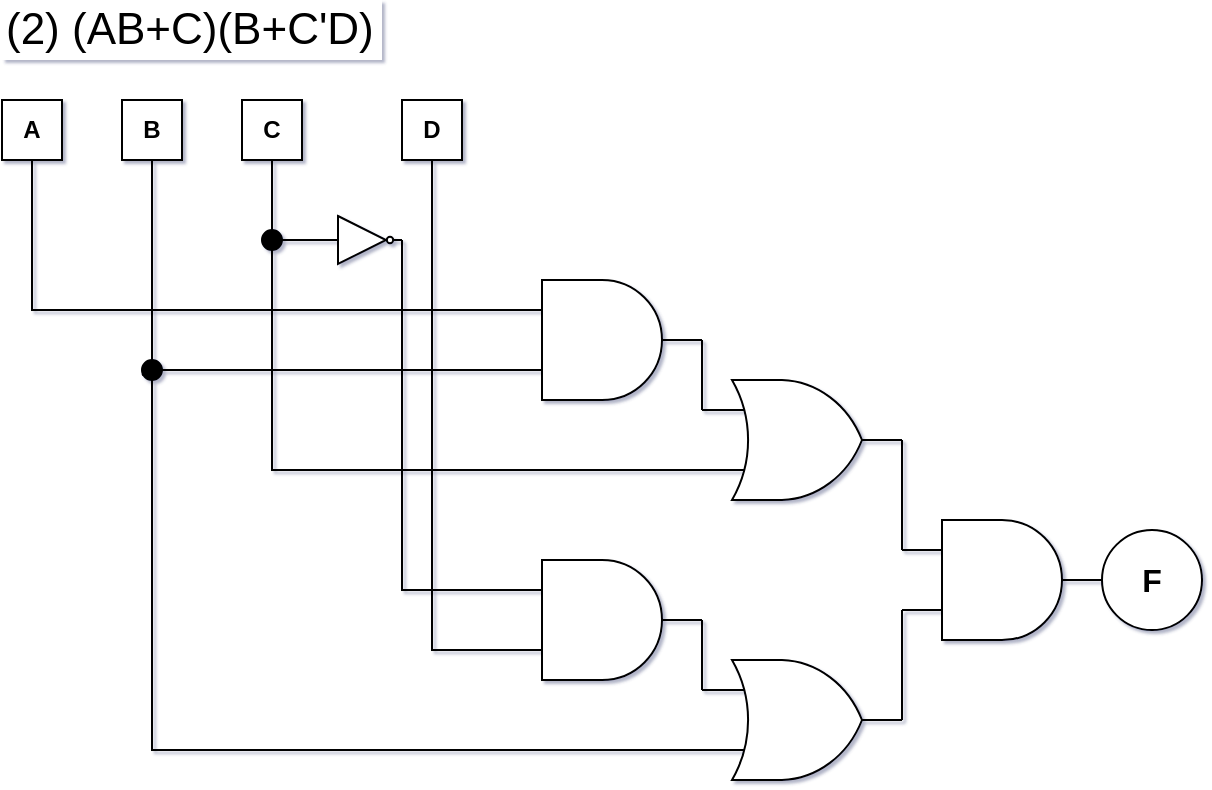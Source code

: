 <mxfile version="20.8.10" type="device"><diagram name="Page-1" id="Hm2Jom8wCr2Rzq5ibxUh"><mxGraphModel dx="1718" dy="1989" grid="1" gridSize="10" guides="1" tooltips="1" connect="1" arrows="1" fold="1" page="0" pageScale="1" pageWidth="850" pageHeight="1100" math="0" shadow="1"><root><mxCell id="0"/><mxCell id="1" parent="0"/><mxCell id="ZLuwCamCHB0OvJR8yq5p-1" style="edgeStyle=none;rounded=0;orthogonalLoop=1;jettySize=auto;html=1;exitX=1;exitY=0.5;exitDx=0;exitDy=0;entryX=0;entryY=0.75;entryDx=0;entryDy=0;fontSize=12;endArrow=none;endFill=0;startSize=8;endSize=8;entryPerimeter=0;startArrow=none;" edge="1" parent="1" source="ZLuwCamCHB0OvJR8yq5p-29" target="ZLuwCamCHB0OvJR8yq5p-24"><mxGeometry relative="1" as="geometry"><mxPoint x="-665" y="-785" as="targetPoint"/><Array as="points"/></mxGeometry></mxCell><mxCell id="ZLuwCamCHB0OvJR8yq5p-2" value="B" style="rounded=0;whiteSpace=wrap;html=1;fontStyle=1;" vertex="1" parent="1"><mxGeometry x="-640" y="-850" width="30" height="30" as="geometry"/></mxCell><mxCell id="ZLuwCamCHB0OvJR8yq5p-3" value="C" style="rounded=0;whiteSpace=wrap;html=1;fontStyle=1;" vertex="1" parent="1"><mxGeometry x="-580" y="-850" width="30" height="30" as="geometry"/></mxCell><mxCell id="ZLuwCamCHB0OvJR8yq5p-44" style="edgeStyle=none;rounded=0;orthogonalLoop=1;jettySize=auto;html=1;exitX=0.5;exitY=1;exitDx=0;exitDy=0;entryX=0;entryY=0.75;entryDx=0;entryDy=0;entryPerimeter=0;fontSize=12;endArrow=none;endFill=0;startSize=8;endSize=8;" edge="1" parent="1" source="ZLuwCamCHB0OvJR8yq5p-4" target="ZLuwCamCHB0OvJR8yq5p-41"><mxGeometry relative="1" as="geometry"><Array as="points"><mxPoint x="-485" y="-575"/></Array></mxGeometry></mxCell><mxCell id="ZLuwCamCHB0OvJR8yq5p-4" value="D" style="rounded=0;whiteSpace=wrap;html=1;fontStyle=1;" vertex="1" parent="1"><mxGeometry x="-500" y="-850" width="30" height="30" as="geometry"/></mxCell><mxCell id="ZLuwCamCHB0OvJR8yq5p-5" style="edgeStyle=none;rounded=0;orthogonalLoop=1;jettySize=auto;html=1;exitX=0.5;exitY=1;exitDx=0;exitDy=0;entryX=0;entryY=0.25;entryDx=0;entryDy=0;fontSize=12;endArrow=none;endFill=0;startSize=8;endSize=8;entryPerimeter=0;" edge="1" parent="1" source="ZLuwCamCHB0OvJR8yq5p-6" target="ZLuwCamCHB0OvJR8yq5p-24"><mxGeometry relative="1" as="geometry"><mxPoint x="-755" y="-785" as="targetPoint"/><Array as="points"><mxPoint x="-685" y="-745"/></Array></mxGeometry></mxCell><mxCell id="ZLuwCamCHB0OvJR8yq5p-6" value="A" style="rounded=0;whiteSpace=wrap;html=1;fontStyle=1;" vertex="1" parent="1"><mxGeometry x="-700" y="-850" width="30" height="30" as="geometry"/></mxCell><mxCell id="ZLuwCamCHB0OvJR8yq5p-7" value="" style="group;" vertex="1" connectable="0" parent="1"><mxGeometry x="-540" y="-792" width="40" height="24" as="geometry"/></mxCell><mxCell id="ZLuwCamCHB0OvJR8yq5p-8" value="" style="verticalLabelPosition=bottom;shadow=0;dashed=0;align=center;html=1;verticalAlign=top;shape=mxgraph.electrical.logic_gates.buffer2;fontSize=16;" vertex="1" parent="ZLuwCamCHB0OvJR8yq5p-7"><mxGeometry width="40" height="24" as="geometry"/></mxCell><mxCell id="ZLuwCamCHB0OvJR8yq5p-9" value="" style="verticalLabelPosition=bottom;shadow=0;dashed=0;align=center;html=1;verticalAlign=top;shape=mxgraph.electrical.logic_gates.inverting_contact;fontSize=16;" vertex="1" parent="ZLuwCamCHB0OvJR8yq5p-7"><mxGeometry x="32" y="10" width="4" height="4" as="geometry"/></mxCell><mxCell id="ZLuwCamCHB0OvJR8yq5p-16" style="edgeStyle=none;rounded=0;orthogonalLoop=1;jettySize=auto;html=1;exitX=1;exitY=0.5;exitDx=0;exitDy=0;fontSize=12;endArrow=none;endFill=0;startSize=8;endSize=8;" edge="1" parent="1" source="ZLuwCamCHB0OvJR8yq5p-18"><mxGeometry relative="1" as="geometry"><mxPoint x="-540" y="-780" as="targetPoint"/></mxGeometry></mxCell><mxCell id="ZLuwCamCHB0OvJR8yq5p-17" style="edgeStyle=none;rounded=0;orthogonalLoop=1;jettySize=auto;html=1;exitX=0.5;exitY=0;exitDx=0;exitDy=0;entryX=0.5;entryY=1;entryDx=0;entryDy=0;fontSize=12;endArrow=none;endFill=0;startSize=8;endSize=8;" edge="1" parent="1" source="ZLuwCamCHB0OvJR8yq5p-18" target="ZLuwCamCHB0OvJR8yq5p-3"><mxGeometry relative="1" as="geometry"/></mxCell><mxCell id="ZLuwCamCHB0OvJR8yq5p-18" value="" style="ellipse;whiteSpace=wrap;html=1;aspect=fixed;fontSize=16;fillColor=#000000;" vertex="1" parent="1"><mxGeometry x="-570" y="-785" width="10" height="10" as="geometry"/></mxCell><mxCell id="ZLuwCamCHB0OvJR8yq5p-23" value="&lt;font style=&quot;font-size: 22px;&quot;&gt;(2) (AB+C)(B+C'D)&lt;/font&gt;" style="text;html=1;strokeColor=none;fillColor=default;align=left;verticalAlign=middle;whiteSpace=wrap;rounded=0;fontSize=16;" vertex="1" parent="1"><mxGeometry x="-700" y="-900" width="190" height="30" as="geometry"/></mxCell><mxCell id="ZLuwCamCHB0OvJR8yq5p-26" style="edgeStyle=none;curved=1;rounded=0;orthogonalLoop=1;jettySize=auto;html=1;exitX=1;exitY=0.5;exitDx=0;exitDy=0;exitPerimeter=0;entryX=0;entryY=0.25;entryDx=0;entryDy=0;entryPerimeter=0;fontSize=12;startSize=8;endSize=8;endArrow=none;endFill=0;" edge="1" parent="1" source="ZLuwCamCHB0OvJR8yq5p-24" target="ZLuwCamCHB0OvJR8yq5p-25"><mxGeometry relative="1" as="geometry"/></mxCell><mxCell id="ZLuwCamCHB0OvJR8yq5p-24" value="" style="verticalLabelPosition=bottom;shadow=0;dashed=0;align=center;html=1;verticalAlign=top;shape=mxgraph.electrical.logic_gates.logic_gate;operation=and;fontSize=16;" vertex="1" parent="1"><mxGeometry x="-450" y="-760" width="100" height="60" as="geometry"/></mxCell><mxCell id="ZLuwCamCHB0OvJR8yq5p-27" style="edgeStyle=none;rounded=0;orthogonalLoop=1;jettySize=auto;html=1;exitX=0;exitY=0.75;exitDx=0;exitDy=0;exitPerimeter=0;entryX=0.5;entryY=1;entryDx=0;entryDy=0;fontSize=12;endArrow=none;endFill=0;startSize=8;endSize=8;" edge="1" parent="1" source="ZLuwCamCHB0OvJR8yq5p-25" target="ZLuwCamCHB0OvJR8yq5p-18"><mxGeometry relative="1" as="geometry"><Array as="points"><mxPoint x="-565" y="-665"/></Array></mxGeometry></mxCell><mxCell id="ZLuwCamCHB0OvJR8yq5p-38" style="edgeStyle=none;rounded=0;orthogonalLoop=1;jettySize=auto;html=1;exitX=1;exitY=0.5;exitDx=0;exitDy=0;exitPerimeter=0;entryX=0;entryY=0.25;entryDx=0;entryDy=0;entryPerimeter=0;fontSize=12;endArrow=none;endFill=0;startSize=8;endSize=8;" edge="1" parent="1" source="ZLuwCamCHB0OvJR8yq5p-25" target="ZLuwCamCHB0OvJR8yq5p-37"><mxGeometry relative="1" as="geometry"/></mxCell><mxCell id="ZLuwCamCHB0OvJR8yq5p-25" value="" style="verticalLabelPosition=bottom;shadow=0;dashed=0;align=center;html=1;verticalAlign=top;shape=mxgraph.electrical.logic_gates.logic_gate;operation=or;fontSize=16;" vertex="1" parent="1"><mxGeometry x="-350" y="-710" width="100" height="60" as="geometry"/></mxCell><mxCell id="ZLuwCamCHB0OvJR8yq5p-30" value="" style="edgeStyle=none;rounded=0;orthogonalLoop=1;jettySize=auto;html=1;exitX=0.5;exitY=1;exitDx=0;exitDy=0;entryX=0;entryY=0.75;entryDx=0;entryDy=0;fontSize=12;endArrow=none;endFill=0;startSize=8;endSize=8;entryPerimeter=0;" edge="1" parent="1" source="ZLuwCamCHB0OvJR8yq5p-2" target="ZLuwCamCHB0OvJR8yq5p-29"><mxGeometry relative="1" as="geometry"><mxPoint x="-625" y="-820" as="sourcePoint"/><mxPoint x="-410" y="-715" as="targetPoint"/><Array as="points"><mxPoint x="-625" y="-715"/></Array></mxGeometry></mxCell><mxCell id="ZLuwCamCHB0OvJR8yq5p-46" style="edgeStyle=none;rounded=0;orthogonalLoop=1;jettySize=auto;html=1;exitX=0.5;exitY=1;exitDx=0;exitDy=0;entryX=0;entryY=0.75;entryDx=0;entryDy=0;entryPerimeter=0;fontSize=12;endArrow=none;endFill=0;startSize=8;endSize=8;" edge="1" parent="1" source="ZLuwCamCHB0OvJR8yq5p-29" target="ZLuwCamCHB0OvJR8yq5p-42"><mxGeometry relative="1" as="geometry"><Array as="points"><mxPoint x="-625" y="-525"/></Array></mxGeometry></mxCell><mxCell id="ZLuwCamCHB0OvJR8yq5p-29" value="" style="ellipse;whiteSpace=wrap;html=1;aspect=fixed;fontSize=16;fillColor=#000000;" vertex="1" parent="1"><mxGeometry x="-630" y="-720" width="10" height="10" as="geometry"/></mxCell><mxCell id="ZLuwCamCHB0OvJR8yq5p-37" value="" style="verticalLabelPosition=bottom;shadow=0;dashed=0;align=center;html=1;verticalAlign=top;shape=mxgraph.electrical.logic_gates.logic_gate;operation=and;fontSize=16;" vertex="1" parent="1"><mxGeometry x="-250" y="-640" width="100" height="60" as="geometry"/></mxCell><mxCell id="ZLuwCamCHB0OvJR8yq5p-40" value="&lt;b&gt;F&lt;/b&gt;" style="ellipse;whiteSpace=wrap;html=1;aspect=fixed;fontSize=16;" vertex="1" parent="1"><mxGeometry x="-150" y="-635" width="50" height="50" as="geometry"/></mxCell><mxCell id="ZLuwCamCHB0OvJR8yq5p-45" style="edgeStyle=none;rounded=0;orthogonalLoop=1;jettySize=auto;html=1;exitX=1;exitY=0.5;exitDx=0;exitDy=0;exitPerimeter=0;entryX=0;entryY=0.25;entryDx=0;entryDy=0;entryPerimeter=0;fontSize=12;endArrow=none;endFill=0;startSize=8;endSize=8;" edge="1" parent="1" source="ZLuwCamCHB0OvJR8yq5p-41" target="ZLuwCamCHB0OvJR8yq5p-42"><mxGeometry relative="1" as="geometry"/></mxCell><mxCell id="ZLuwCamCHB0OvJR8yq5p-41" value="" style="verticalLabelPosition=bottom;shadow=0;dashed=0;align=center;html=1;verticalAlign=top;shape=mxgraph.electrical.logic_gates.logic_gate;operation=and;fontSize=16;" vertex="1" parent="1"><mxGeometry x="-450" y="-620" width="100" height="60" as="geometry"/></mxCell><mxCell id="ZLuwCamCHB0OvJR8yq5p-47" style="edgeStyle=none;rounded=0;orthogonalLoop=1;jettySize=auto;html=1;exitX=1;exitY=0.5;exitDx=0;exitDy=0;exitPerimeter=0;entryX=0;entryY=0.75;entryDx=0;entryDy=0;entryPerimeter=0;fontSize=12;endArrow=none;endFill=0;startSize=8;endSize=8;" edge="1" parent="1" source="ZLuwCamCHB0OvJR8yq5p-42" target="ZLuwCamCHB0OvJR8yq5p-37"><mxGeometry relative="1" as="geometry"/></mxCell><mxCell id="ZLuwCamCHB0OvJR8yq5p-42" value="" style="verticalLabelPosition=bottom;shadow=0;dashed=0;align=center;html=1;verticalAlign=top;shape=mxgraph.electrical.logic_gates.logic_gate;operation=or;fontSize=16;" vertex="1" parent="1"><mxGeometry x="-350" y="-570" width="100" height="60" as="geometry"/></mxCell><mxCell id="ZLuwCamCHB0OvJR8yq5p-43" style="edgeStyle=none;rounded=0;orthogonalLoop=1;jettySize=auto;html=1;exitX=1;exitY=0.5;exitDx=0;exitDy=0;entryX=0;entryY=0.25;entryDx=0;entryDy=0;entryPerimeter=0;fontSize=12;endArrow=none;endFill=0;startSize=8;endSize=8;" edge="1" parent="1" source="ZLuwCamCHB0OvJR8yq5p-8" target="ZLuwCamCHB0OvJR8yq5p-41"><mxGeometry relative="1" as="geometry"><Array as="points"><mxPoint x="-500" y="-605"/></Array></mxGeometry></mxCell></root></mxGraphModel></diagram></mxfile>